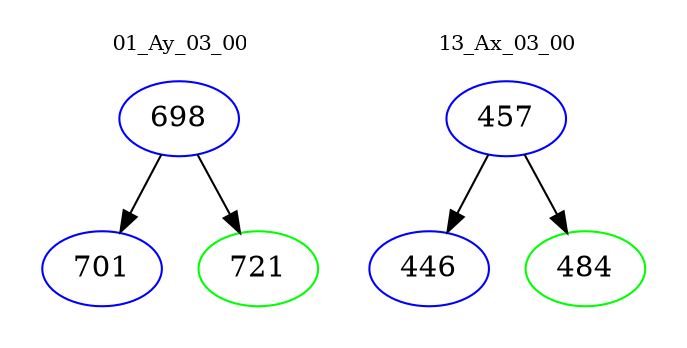 digraph{
subgraph cluster_0 {
color = white
label = "01_Ay_03_00";
fontsize=10;
T0_698 [label="698", color="blue"]
T0_698 -> T0_701 [color="black"]
T0_701 [label="701", color="blue"]
T0_698 -> T0_721 [color="black"]
T0_721 [label="721", color="green"]
}
subgraph cluster_1 {
color = white
label = "13_Ax_03_00";
fontsize=10;
T1_457 [label="457", color="blue"]
T1_457 -> T1_446 [color="black"]
T1_446 [label="446", color="blue"]
T1_457 -> T1_484 [color="black"]
T1_484 [label="484", color="green"]
}
}
